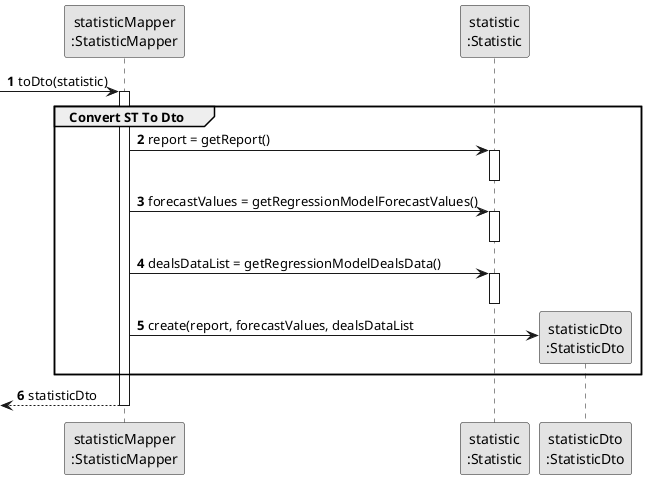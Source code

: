 @startuml
skinparam monochrome true
skinparam packageStyle rectangle
skinparam shadowing false

autonumber


participant "statisticMapper\n:StatisticMapper" as STMapper
participant "statistic\n:Statistic" as ST
participant "statisticDto\n:StatisticDto" as STDto

autonumber
-> STMapper : toDto(statistic)
    activate STMapper

    group Convert ST To Dto

        STMapper -> ST: report = getReport()
        activate ST
        deactivate ST

        STMapper -> ST: forecastValues = getRegressionModelForecastValues()
        activate ST
        deactivate ST

        STMapper -> ST : dealsDataList = getRegressionModelDealsData()
        activate ST
        deactivate ST

        STMapper -> STDto** : create(report, forecastValues, dealsDataList

 end group

    <-- STMapper : statisticDto
    deactivate STMapper


@enduml